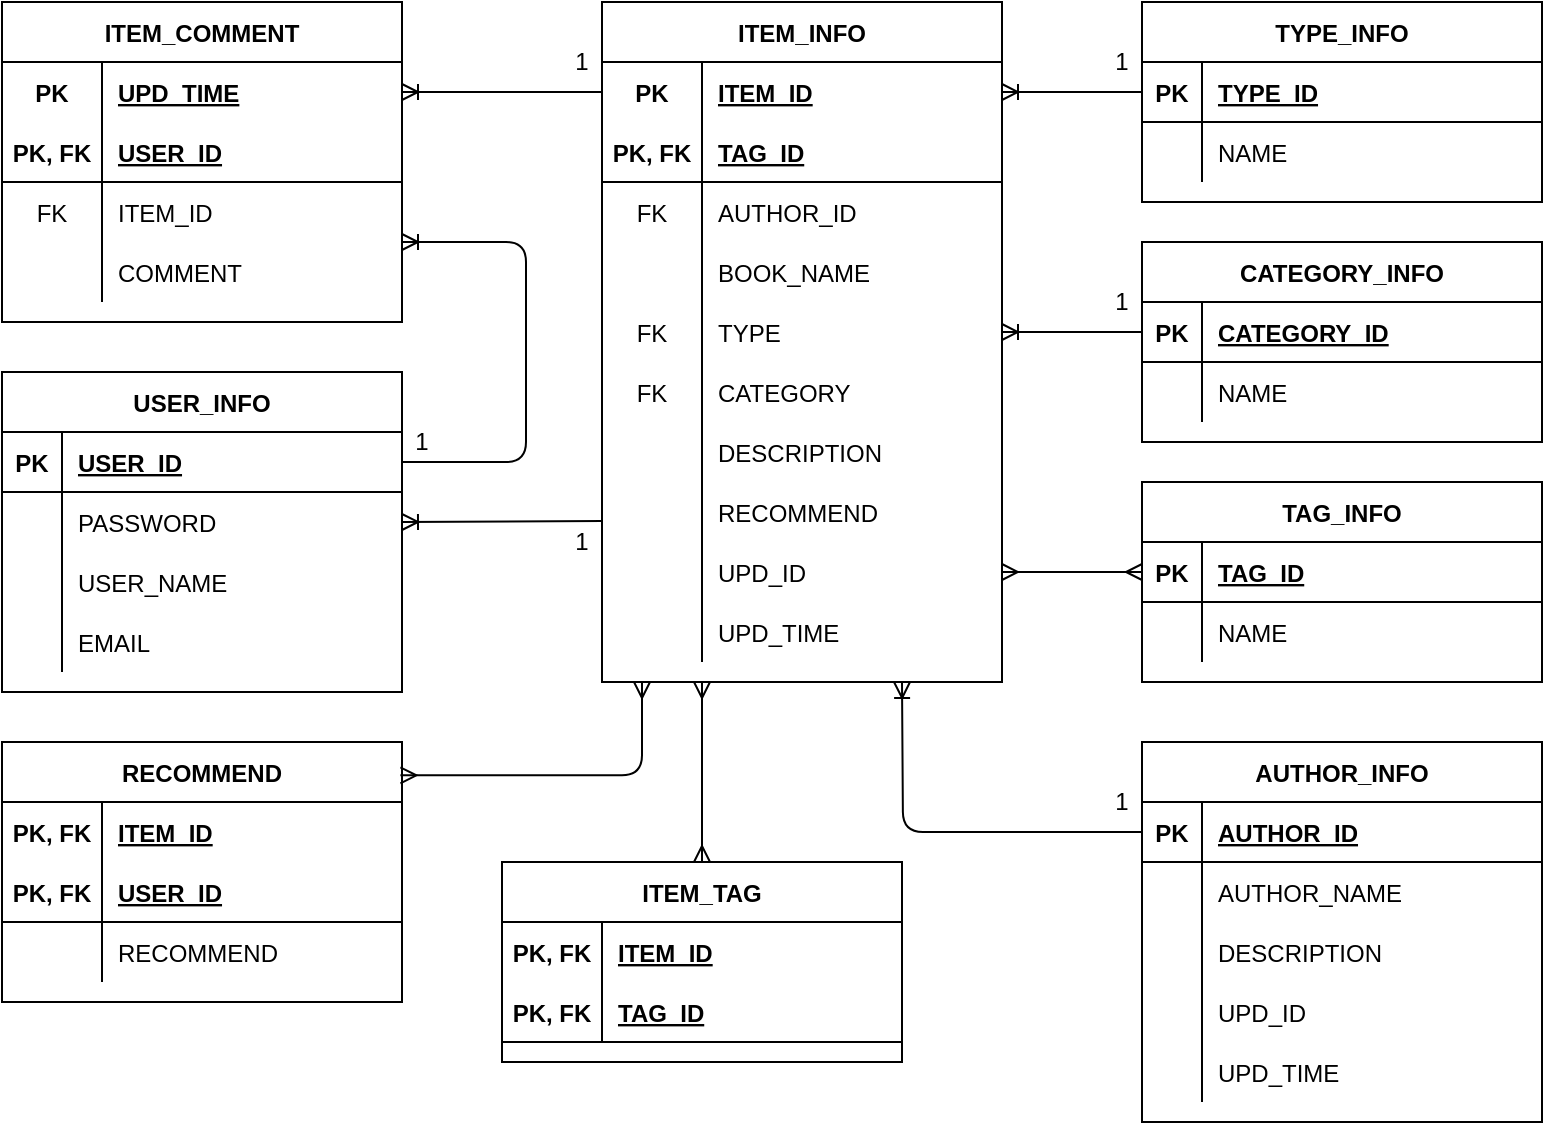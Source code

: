 <mxfile version="15.2.9" type="device"><diagram id="R2lEEEUBdFMjLlhIrx00" name="Page-1"><mxGraphModel dx="2005" dy="629" grid="1" gridSize="10" guides="1" tooltips="1" connect="1" arrows="1" fold="1" page="1" pageScale="1" pageWidth="827" pageHeight="583" math="0" shadow="0" extFonts="Permanent Marker^https://fonts.googleapis.com/css?family=Permanent+Marker"><root><mxCell id="0"/><mxCell id="1" parent="0"/><mxCell id="C-vyLk0tnHw3VtMMgP7b-2" value="AUTHOR_INFO" style="shape=table;startSize=30;container=1;collapsible=1;childLayout=tableLayout;fixedRows=1;rowLines=0;fontStyle=1;align=center;resizeLast=1;" parent="1" vertex="1"><mxGeometry x="-230" y="410" width="200" height="190" as="geometry"/></mxCell><mxCell id="C-vyLk0tnHw3VtMMgP7b-3" value="" style="shape=partialRectangle;collapsible=0;dropTarget=0;pointerEvents=0;fillColor=none;points=[[0,0.5],[1,0.5]];portConstraint=eastwest;top=0;left=0;right=0;bottom=1;" parent="C-vyLk0tnHw3VtMMgP7b-2" vertex="1"><mxGeometry y="30" width="200" height="30" as="geometry"/></mxCell><mxCell id="C-vyLk0tnHw3VtMMgP7b-4" value="PK" style="shape=partialRectangle;overflow=hidden;connectable=0;fillColor=none;top=0;left=0;bottom=0;right=0;fontStyle=1;" parent="C-vyLk0tnHw3VtMMgP7b-3" vertex="1"><mxGeometry width="30" height="30" as="geometry"><mxRectangle width="30" height="30" as="alternateBounds"/></mxGeometry></mxCell><mxCell id="C-vyLk0tnHw3VtMMgP7b-5" value="AUTHOR_ID" style="shape=partialRectangle;overflow=hidden;connectable=0;fillColor=none;top=0;left=0;bottom=0;right=0;align=left;spacingLeft=6;fontStyle=5;" parent="C-vyLk0tnHw3VtMMgP7b-3" vertex="1"><mxGeometry x="30" width="170" height="30" as="geometry"><mxRectangle width="170" height="30" as="alternateBounds"/></mxGeometry></mxCell><mxCell id="C-vyLk0tnHw3VtMMgP7b-6" value="" style="shape=partialRectangle;collapsible=0;dropTarget=0;pointerEvents=0;fillColor=none;points=[[0,0.5],[1,0.5]];portConstraint=eastwest;top=0;left=0;right=0;bottom=0;" parent="C-vyLk0tnHw3VtMMgP7b-2" vertex="1"><mxGeometry y="60" width="200" height="30" as="geometry"/></mxCell><mxCell id="C-vyLk0tnHw3VtMMgP7b-7" value="" style="shape=partialRectangle;overflow=hidden;connectable=0;fillColor=none;top=0;left=0;bottom=0;right=0;" parent="C-vyLk0tnHw3VtMMgP7b-6" vertex="1"><mxGeometry width="30" height="30" as="geometry"><mxRectangle width="30" height="30" as="alternateBounds"/></mxGeometry></mxCell><mxCell id="C-vyLk0tnHw3VtMMgP7b-8" value="AUTHOR_NAME" style="shape=partialRectangle;overflow=hidden;connectable=0;fillColor=none;top=0;left=0;bottom=0;right=0;align=left;spacingLeft=6;" parent="C-vyLk0tnHw3VtMMgP7b-6" vertex="1"><mxGeometry x="30" width="170" height="30" as="geometry"><mxRectangle width="170" height="30" as="alternateBounds"/></mxGeometry></mxCell><mxCell id="C-vyLk0tnHw3VtMMgP7b-9" value="" style="shape=partialRectangle;collapsible=0;dropTarget=0;pointerEvents=0;fillColor=none;points=[[0,0.5],[1,0.5]];portConstraint=eastwest;top=0;left=0;right=0;bottom=0;" parent="C-vyLk0tnHw3VtMMgP7b-2" vertex="1"><mxGeometry y="90" width="200" height="30" as="geometry"/></mxCell><mxCell id="C-vyLk0tnHw3VtMMgP7b-10" value="" style="shape=partialRectangle;overflow=hidden;connectable=0;fillColor=none;top=0;left=0;bottom=0;right=0;" parent="C-vyLk0tnHw3VtMMgP7b-9" vertex="1"><mxGeometry width="30" height="30" as="geometry"><mxRectangle width="30" height="30" as="alternateBounds"/></mxGeometry></mxCell><mxCell id="C-vyLk0tnHw3VtMMgP7b-11" value="DESCRIPTION" style="shape=partialRectangle;overflow=hidden;connectable=0;fillColor=none;top=0;left=0;bottom=0;right=0;align=left;spacingLeft=6;" parent="C-vyLk0tnHw3VtMMgP7b-9" vertex="1"><mxGeometry x="30" width="170" height="30" as="geometry"><mxRectangle width="170" height="30" as="alternateBounds"/></mxGeometry></mxCell><mxCell id="mTfB78y3xruUFNrAkFJa-68" style="shape=partialRectangle;collapsible=0;dropTarget=0;pointerEvents=0;fillColor=none;points=[[0,0.5],[1,0.5]];portConstraint=eastwest;top=0;left=0;right=0;bottom=0;" parent="C-vyLk0tnHw3VtMMgP7b-2" vertex="1"><mxGeometry y="120" width="200" height="30" as="geometry"/></mxCell><mxCell id="mTfB78y3xruUFNrAkFJa-69" style="shape=partialRectangle;overflow=hidden;connectable=0;fillColor=none;top=0;left=0;bottom=0;right=0;" parent="mTfB78y3xruUFNrAkFJa-68" vertex="1"><mxGeometry width="30" height="30" as="geometry"><mxRectangle width="30" height="30" as="alternateBounds"/></mxGeometry></mxCell><mxCell id="mTfB78y3xruUFNrAkFJa-70" value="UPD_ID" style="shape=partialRectangle;overflow=hidden;connectable=0;fillColor=none;top=0;left=0;bottom=0;right=0;align=left;spacingLeft=6;" parent="mTfB78y3xruUFNrAkFJa-68" vertex="1"><mxGeometry x="30" width="170" height="30" as="geometry"><mxRectangle width="170" height="30" as="alternateBounds"/></mxGeometry></mxCell><mxCell id="mTfB78y3xruUFNrAkFJa-71" style="shape=partialRectangle;collapsible=0;dropTarget=0;pointerEvents=0;fillColor=none;points=[[0,0.5],[1,0.5]];portConstraint=eastwest;top=0;left=0;right=0;bottom=0;" parent="C-vyLk0tnHw3VtMMgP7b-2" vertex="1"><mxGeometry y="150" width="200" height="30" as="geometry"/></mxCell><mxCell id="mTfB78y3xruUFNrAkFJa-72" style="shape=partialRectangle;overflow=hidden;connectable=0;fillColor=none;top=0;left=0;bottom=0;right=0;" parent="mTfB78y3xruUFNrAkFJa-71" vertex="1"><mxGeometry width="30" height="30" as="geometry"><mxRectangle width="30" height="30" as="alternateBounds"/></mxGeometry></mxCell><mxCell id="mTfB78y3xruUFNrAkFJa-73" value="UPD_TIME" style="shape=partialRectangle;overflow=hidden;connectable=0;fillColor=none;top=0;left=0;bottom=0;right=0;align=left;spacingLeft=6;" parent="mTfB78y3xruUFNrAkFJa-71" vertex="1"><mxGeometry x="30" width="170" height="30" as="geometry"><mxRectangle width="170" height="30" as="alternateBounds"/></mxGeometry></mxCell><mxCell id="C-vyLk0tnHw3VtMMgP7b-13" value="TAG_INFO" style="shape=table;startSize=30;container=1;collapsible=1;childLayout=tableLayout;fixedRows=1;rowLines=0;fontStyle=1;align=center;resizeLast=1;" parent="1" vertex="1"><mxGeometry x="-230" y="280" width="200" height="100" as="geometry"/></mxCell><mxCell id="C-vyLk0tnHw3VtMMgP7b-14" value="" style="shape=partialRectangle;collapsible=0;dropTarget=0;pointerEvents=0;fillColor=none;points=[[0,0.5],[1,0.5]];portConstraint=eastwest;top=0;left=0;right=0;bottom=1;" parent="C-vyLk0tnHw3VtMMgP7b-13" vertex="1"><mxGeometry y="30" width="200" height="30" as="geometry"/></mxCell><mxCell id="C-vyLk0tnHw3VtMMgP7b-15" value="PK" style="shape=partialRectangle;overflow=hidden;connectable=0;fillColor=none;top=0;left=0;bottom=0;right=0;fontStyle=1;" parent="C-vyLk0tnHw3VtMMgP7b-14" vertex="1"><mxGeometry width="30" height="30" as="geometry"><mxRectangle width="30" height="30" as="alternateBounds"/></mxGeometry></mxCell><mxCell id="C-vyLk0tnHw3VtMMgP7b-16" value="TAG_ID" style="shape=partialRectangle;overflow=hidden;connectable=0;fillColor=none;top=0;left=0;bottom=0;right=0;align=left;spacingLeft=6;fontStyle=5;" parent="C-vyLk0tnHw3VtMMgP7b-14" vertex="1"><mxGeometry x="30" width="170" height="30" as="geometry"><mxRectangle width="170" height="30" as="alternateBounds"/></mxGeometry></mxCell><mxCell id="C-vyLk0tnHw3VtMMgP7b-20" value="" style="shape=partialRectangle;collapsible=0;dropTarget=0;pointerEvents=0;fillColor=none;points=[[0,0.5],[1,0.5]];portConstraint=eastwest;top=0;left=0;right=0;bottom=0;" parent="C-vyLk0tnHw3VtMMgP7b-13" vertex="1"><mxGeometry y="60" width="200" height="30" as="geometry"/></mxCell><mxCell id="C-vyLk0tnHw3VtMMgP7b-21" value="" style="shape=partialRectangle;overflow=hidden;connectable=0;fillColor=none;top=0;left=0;bottom=0;right=0;" parent="C-vyLk0tnHw3VtMMgP7b-20" vertex="1"><mxGeometry width="30" height="30" as="geometry"><mxRectangle width="30" height="30" as="alternateBounds"/></mxGeometry></mxCell><mxCell id="C-vyLk0tnHw3VtMMgP7b-22" value="NAME" style="shape=partialRectangle;overflow=hidden;connectable=0;fillColor=none;top=0;left=0;bottom=0;right=0;align=left;spacingLeft=6;" parent="C-vyLk0tnHw3VtMMgP7b-20" vertex="1"><mxGeometry x="30" width="170" height="30" as="geometry"><mxRectangle width="170" height="30" as="alternateBounds"/></mxGeometry></mxCell><mxCell id="C-vyLk0tnHw3VtMMgP7b-23" value="ITEM_INFO" style="shape=table;startSize=30;container=1;collapsible=1;childLayout=tableLayout;fixedRows=1;rowLines=0;fontStyle=1;align=center;resizeLast=1;" parent="1" vertex="1"><mxGeometry x="-500" y="40" width="200" height="340" as="geometry"/></mxCell><mxCell id="mTfB78y3xruUFNrAkFJa-4" style="shape=partialRectangle;collapsible=0;dropTarget=0;pointerEvents=0;fillColor=none;points=[[0,0.5],[1,0.5]];portConstraint=eastwest;top=0;left=0;right=0;bottom=0;" parent="C-vyLk0tnHw3VtMMgP7b-23" vertex="1"><mxGeometry y="30" width="200" height="30" as="geometry"/></mxCell><mxCell id="mTfB78y3xruUFNrAkFJa-5" value="PK" style="shape=partialRectangle;overflow=hidden;connectable=0;fillColor=none;top=0;left=0;bottom=0;right=0;fontStyle=1" parent="mTfB78y3xruUFNrAkFJa-4" vertex="1"><mxGeometry width="50" height="30" as="geometry"/></mxCell><mxCell id="mTfB78y3xruUFNrAkFJa-6" value="ITEM_ID" style="shape=partialRectangle;overflow=hidden;connectable=0;fillColor=none;top=0;left=0;bottom=0;right=0;align=left;spacingLeft=6;fontStyle=5" parent="mTfB78y3xruUFNrAkFJa-4" vertex="1"><mxGeometry x="50" width="150" height="30" as="geometry"/></mxCell><mxCell id="C-vyLk0tnHw3VtMMgP7b-24" value="" style="shape=partialRectangle;collapsible=0;dropTarget=0;pointerEvents=0;fillColor=none;points=[[0,0.5],[1,0.5]];portConstraint=eastwest;top=0;left=0;right=0;bottom=1;" parent="C-vyLk0tnHw3VtMMgP7b-23" vertex="1"><mxGeometry y="60" width="200" height="30" as="geometry"/></mxCell><mxCell id="C-vyLk0tnHw3VtMMgP7b-25" value="PK, FK" style="shape=partialRectangle;overflow=hidden;connectable=0;fillColor=none;top=0;left=0;bottom=0;right=0;fontStyle=1;" parent="C-vyLk0tnHw3VtMMgP7b-24" vertex="1"><mxGeometry width="50" height="30" as="geometry"/></mxCell><mxCell id="C-vyLk0tnHw3VtMMgP7b-26" value="TAG_ID" style="shape=partialRectangle;overflow=hidden;connectable=0;fillColor=none;top=0;left=0;bottom=0;right=0;align=left;spacingLeft=6;fontStyle=5;" parent="C-vyLk0tnHw3VtMMgP7b-24" vertex="1"><mxGeometry x="50" width="150" height="30" as="geometry"/></mxCell><mxCell id="mTfB78y3xruUFNrAkFJa-1" style="shape=partialRectangle;collapsible=0;dropTarget=0;pointerEvents=0;fillColor=none;points=[[0,0.5],[1,0.5]];portConstraint=eastwest;top=0;left=0;right=0;bottom=0;" parent="C-vyLk0tnHw3VtMMgP7b-23" vertex="1"><mxGeometry y="90" width="200" height="30" as="geometry"/></mxCell><mxCell id="mTfB78y3xruUFNrAkFJa-2" value="FK" style="shape=partialRectangle;overflow=hidden;connectable=0;fillColor=none;top=0;left=0;bottom=0;right=0;" parent="mTfB78y3xruUFNrAkFJa-1" vertex="1"><mxGeometry width="50" height="30" as="geometry"/></mxCell><mxCell id="mTfB78y3xruUFNrAkFJa-3" value="AUTHOR_ID" style="shape=partialRectangle;overflow=hidden;connectable=0;fillColor=none;top=0;left=0;bottom=0;right=0;align=left;spacingLeft=6;" parent="mTfB78y3xruUFNrAkFJa-1" vertex="1"><mxGeometry x="50" width="150" height="30" as="geometry"/></mxCell><mxCell id="C-vyLk0tnHw3VtMMgP7b-27" value="" style="shape=partialRectangle;collapsible=0;dropTarget=0;pointerEvents=0;fillColor=none;points=[[0,0.5],[1,0.5]];portConstraint=eastwest;top=0;left=0;right=0;bottom=0;" parent="C-vyLk0tnHw3VtMMgP7b-23" vertex="1"><mxGeometry y="120" width="200" height="30" as="geometry"/></mxCell><mxCell id="C-vyLk0tnHw3VtMMgP7b-28" value="" style="shape=partialRectangle;overflow=hidden;connectable=0;fillColor=none;top=0;left=0;bottom=0;right=0;" parent="C-vyLk0tnHw3VtMMgP7b-27" vertex="1"><mxGeometry width="50" height="30" as="geometry"/></mxCell><mxCell id="C-vyLk0tnHw3VtMMgP7b-29" value="BOOK_NAME" style="shape=partialRectangle;overflow=hidden;connectable=0;fillColor=none;top=0;left=0;bottom=0;right=0;align=left;spacingLeft=6;" parent="C-vyLk0tnHw3VtMMgP7b-27" vertex="1"><mxGeometry x="50" width="150" height="30" as="geometry"/></mxCell><mxCell id="mTfB78y3xruUFNrAkFJa-52" style="shape=partialRectangle;collapsible=0;dropTarget=0;pointerEvents=0;fillColor=none;points=[[0,0.5],[1,0.5]];portConstraint=eastwest;top=0;left=0;right=0;bottom=0;" parent="C-vyLk0tnHw3VtMMgP7b-23" vertex="1"><mxGeometry y="150" width="200" height="30" as="geometry"/></mxCell><mxCell id="mTfB78y3xruUFNrAkFJa-53" value="FK" style="shape=partialRectangle;overflow=hidden;connectable=0;fillColor=none;top=0;left=0;bottom=0;right=0;" parent="mTfB78y3xruUFNrAkFJa-52" vertex="1"><mxGeometry width="50" height="30" as="geometry"/></mxCell><mxCell id="mTfB78y3xruUFNrAkFJa-54" value="TYPE" style="shape=partialRectangle;overflow=hidden;connectable=0;fillColor=none;top=0;left=0;bottom=0;right=0;align=left;spacingLeft=6;" parent="mTfB78y3xruUFNrAkFJa-52" vertex="1"><mxGeometry x="50" width="150" height="30" as="geometry"/></mxCell><mxCell id="mTfB78y3xruUFNrAkFJa-43" style="shape=partialRectangle;collapsible=0;dropTarget=0;pointerEvents=0;fillColor=none;points=[[0,0.5],[1,0.5]];portConstraint=eastwest;top=0;left=0;right=0;bottom=0;" parent="C-vyLk0tnHw3VtMMgP7b-23" vertex="1"><mxGeometry y="180" width="200" height="30" as="geometry"/></mxCell><mxCell id="mTfB78y3xruUFNrAkFJa-44" value="FK" style="shape=partialRectangle;overflow=hidden;connectable=0;fillColor=none;top=0;left=0;bottom=0;right=0;" parent="mTfB78y3xruUFNrAkFJa-43" vertex="1"><mxGeometry width="50" height="30" as="geometry"/></mxCell><mxCell id="mTfB78y3xruUFNrAkFJa-45" value="CATEGORY" style="shape=partialRectangle;overflow=hidden;connectable=0;fillColor=none;top=0;left=0;bottom=0;right=0;align=left;spacingLeft=6;" parent="mTfB78y3xruUFNrAkFJa-43" vertex="1"><mxGeometry x="50" width="150" height="30" as="geometry"/></mxCell><mxCell id="mTfB78y3xruUFNrAkFJa-49" style="shape=partialRectangle;collapsible=0;dropTarget=0;pointerEvents=0;fillColor=none;points=[[0,0.5],[1,0.5]];portConstraint=eastwest;top=0;left=0;right=0;bottom=0;" parent="C-vyLk0tnHw3VtMMgP7b-23" vertex="1"><mxGeometry y="210" width="200" height="30" as="geometry"/></mxCell><mxCell id="mTfB78y3xruUFNrAkFJa-50" style="shape=partialRectangle;overflow=hidden;connectable=0;fillColor=none;top=0;left=0;bottom=0;right=0;" parent="mTfB78y3xruUFNrAkFJa-49" vertex="1"><mxGeometry width="50" height="30" as="geometry"/></mxCell><mxCell id="mTfB78y3xruUFNrAkFJa-51" value="DESCRIPTION" style="shape=partialRectangle;overflow=hidden;connectable=0;fillColor=none;top=0;left=0;bottom=0;right=0;align=left;spacingLeft=6;" parent="mTfB78y3xruUFNrAkFJa-49" vertex="1"><mxGeometry x="50" width="150" height="30" as="geometry"/></mxCell><mxCell id="mTfB78y3xruUFNrAkFJa-65" style="shape=partialRectangle;collapsible=0;dropTarget=0;pointerEvents=0;fillColor=none;points=[[0,0.5],[1,0.5]];portConstraint=eastwest;top=0;left=0;right=0;bottom=0;" parent="C-vyLk0tnHw3VtMMgP7b-23" vertex="1"><mxGeometry y="240" width="200" height="30" as="geometry"/></mxCell><mxCell id="mTfB78y3xruUFNrAkFJa-66" style="shape=partialRectangle;overflow=hidden;connectable=0;fillColor=none;top=0;left=0;bottom=0;right=0;" parent="mTfB78y3xruUFNrAkFJa-65" vertex="1"><mxGeometry width="50" height="30" as="geometry"/></mxCell><mxCell id="mTfB78y3xruUFNrAkFJa-67" value="RECOMMEND" style="shape=partialRectangle;overflow=hidden;connectable=0;fillColor=none;top=0;left=0;bottom=0;right=0;align=left;spacingLeft=6;" parent="mTfB78y3xruUFNrAkFJa-65" vertex="1"><mxGeometry x="50" width="150" height="30" as="geometry"/></mxCell><mxCell id="mTfB78y3xruUFNrAkFJa-74" style="shape=partialRectangle;collapsible=0;dropTarget=0;pointerEvents=0;fillColor=none;points=[[0,0.5],[1,0.5]];portConstraint=eastwest;top=0;left=0;right=0;bottom=0;" parent="C-vyLk0tnHw3VtMMgP7b-23" vertex="1"><mxGeometry y="270" width="200" height="30" as="geometry"/></mxCell><mxCell id="mTfB78y3xruUFNrAkFJa-75" style="shape=partialRectangle;overflow=hidden;connectable=0;fillColor=none;top=0;left=0;bottom=0;right=0;" parent="mTfB78y3xruUFNrAkFJa-74" vertex="1"><mxGeometry width="50" height="30" as="geometry"/></mxCell><mxCell id="mTfB78y3xruUFNrAkFJa-76" value="UPD_ID" style="shape=partialRectangle;overflow=hidden;connectable=0;fillColor=none;top=0;left=0;bottom=0;right=0;align=left;spacingLeft=6;" parent="mTfB78y3xruUFNrAkFJa-74" vertex="1"><mxGeometry x="50" width="150" height="30" as="geometry"/></mxCell><mxCell id="mTfB78y3xruUFNrAkFJa-77" style="shape=partialRectangle;collapsible=0;dropTarget=0;pointerEvents=0;fillColor=none;points=[[0,0.5],[1,0.5]];portConstraint=eastwest;top=0;left=0;right=0;bottom=0;" parent="C-vyLk0tnHw3VtMMgP7b-23" vertex="1"><mxGeometry y="300" width="200" height="30" as="geometry"/></mxCell><mxCell id="mTfB78y3xruUFNrAkFJa-78" style="shape=partialRectangle;overflow=hidden;connectable=0;fillColor=none;top=0;left=0;bottom=0;right=0;" parent="mTfB78y3xruUFNrAkFJa-77" vertex="1"><mxGeometry width="50" height="30" as="geometry"/></mxCell><mxCell id="mTfB78y3xruUFNrAkFJa-79" value="UPD_TIME" style="shape=partialRectangle;overflow=hidden;connectable=0;fillColor=none;top=0;left=0;bottom=0;right=0;align=left;spacingLeft=6;" parent="mTfB78y3xruUFNrAkFJa-77" vertex="1"><mxGeometry x="50" width="150" height="30" as="geometry"/></mxCell><mxCell id="mTfB78y3xruUFNrAkFJa-7" value="ITEM_COMMENT" style="shape=table;startSize=30;container=1;collapsible=1;childLayout=tableLayout;fixedRows=1;rowLines=0;fontStyle=1;align=center;resizeLast=1;" parent="1" vertex="1"><mxGeometry x="-800" y="40" width="200" height="160" as="geometry"/></mxCell><mxCell id="mTfB78y3xruUFNrAkFJa-11" style="shape=partialRectangle;collapsible=0;dropTarget=0;pointerEvents=0;fillColor=none;points=[[0,0.5],[1,0.5]];portConstraint=eastwest;top=0;left=0;right=0;bottom=0;" parent="mTfB78y3xruUFNrAkFJa-7" vertex="1"><mxGeometry y="30" width="200" height="30" as="geometry"/></mxCell><mxCell id="mTfB78y3xruUFNrAkFJa-12" value="PK" style="shape=partialRectangle;overflow=hidden;connectable=0;fillColor=none;top=0;left=0;bottom=0;right=0;fontStyle=1" parent="mTfB78y3xruUFNrAkFJa-11" vertex="1"><mxGeometry width="50" height="30" as="geometry"/></mxCell><mxCell id="mTfB78y3xruUFNrAkFJa-13" value="UPD_TIME" style="shape=partialRectangle;overflow=hidden;connectable=0;fillColor=none;top=0;left=0;bottom=0;right=0;align=left;spacingLeft=6;fontStyle=5" parent="mTfB78y3xruUFNrAkFJa-11" vertex="1"><mxGeometry x="50" width="150" height="30" as="geometry"/></mxCell><mxCell id="mTfB78y3xruUFNrAkFJa-8" value="" style="shape=partialRectangle;collapsible=0;dropTarget=0;pointerEvents=0;fillColor=none;points=[[0,0.5],[1,0.5]];portConstraint=eastwest;top=0;left=0;right=0;bottom=1;" parent="mTfB78y3xruUFNrAkFJa-7" vertex="1"><mxGeometry y="60" width="200" height="30" as="geometry"/></mxCell><mxCell id="mTfB78y3xruUFNrAkFJa-9" value="PK, FK" style="shape=partialRectangle;overflow=hidden;connectable=0;fillColor=none;top=0;left=0;bottom=0;right=0;fontStyle=1;" parent="mTfB78y3xruUFNrAkFJa-8" vertex="1"><mxGeometry width="50" height="30" as="geometry"/></mxCell><mxCell id="mTfB78y3xruUFNrAkFJa-10" value="USER_ID" style="shape=partialRectangle;overflow=hidden;connectable=0;fillColor=none;top=0;left=0;bottom=0;right=0;align=left;spacingLeft=6;fontStyle=5;" parent="mTfB78y3xruUFNrAkFJa-8" vertex="1"><mxGeometry x="50" width="150" height="30" as="geometry"/></mxCell><mxCell id="mTfB78y3xruUFNrAkFJa-14" value="" style="shape=partialRectangle;collapsible=0;dropTarget=0;pointerEvents=0;fillColor=none;points=[[0,0.5],[1,0.5]];portConstraint=eastwest;top=0;left=0;right=0;bottom=0;" parent="mTfB78y3xruUFNrAkFJa-7" vertex="1"><mxGeometry y="90" width="200" height="30" as="geometry"/></mxCell><mxCell id="mTfB78y3xruUFNrAkFJa-15" value="FK" style="shape=partialRectangle;overflow=hidden;connectable=0;fillColor=none;top=0;left=0;bottom=0;right=0;" parent="mTfB78y3xruUFNrAkFJa-14" vertex="1"><mxGeometry width="50" height="30" as="geometry"/></mxCell><mxCell id="mTfB78y3xruUFNrAkFJa-16" value="ITEM_ID" style="shape=partialRectangle;overflow=hidden;connectable=0;fillColor=none;top=0;left=0;bottom=0;right=0;align=left;spacingLeft=6;" parent="mTfB78y3xruUFNrAkFJa-14" vertex="1"><mxGeometry x="50" width="150" height="30" as="geometry"/></mxCell><mxCell id="mTfB78y3xruUFNrAkFJa-17" style="shape=partialRectangle;collapsible=0;dropTarget=0;pointerEvents=0;fillColor=none;points=[[0,0.5],[1,0.5]];portConstraint=eastwest;top=0;left=0;right=0;bottom=0;" parent="mTfB78y3xruUFNrAkFJa-7" vertex="1"><mxGeometry y="120" width="200" height="30" as="geometry"/></mxCell><mxCell id="mTfB78y3xruUFNrAkFJa-18" style="shape=partialRectangle;overflow=hidden;connectable=0;fillColor=none;top=0;left=0;bottom=0;right=0;" parent="mTfB78y3xruUFNrAkFJa-17" vertex="1"><mxGeometry width="50" height="30" as="geometry"/></mxCell><mxCell id="mTfB78y3xruUFNrAkFJa-19" value="COMMENT" style="shape=partialRectangle;overflow=hidden;connectable=0;fillColor=none;top=0;left=0;bottom=0;right=0;align=left;spacingLeft=6;" parent="mTfB78y3xruUFNrAkFJa-17" vertex="1"><mxGeometry x="50" width="150" height="30" as="geometry"/></mxCell><mxCell id="mTfB78y3xruUFNrAkFJa-30" value="USER_INFO" style="shape=table;startSize=30;container=1;collapsible=1;childLayout=tableLayout;fixedRows=1;rowLines=0;fontStyle=1;align=center;resizeLast=1;" parent="1" vertex="1"><mxGeometry x="-800" y="225" width="200.0" height="160" as="geometry"/></mxCell><mxCell id="mTfB78y3xruUFNrAkFJa-31" value="" style="shape=partialRectangle;collapsible=0;dropTarget=0;pointerEvents=0;fillColor=none;points=[[0,0.5],[1,0.5]];portConstraint=eastwest;top=0;left=0;right=0;bottom=1;" parent="mTfB78y3xruUFNrAkFJa-30" vertex="1"><mxGeometry y="30" width="200.0" height="30" as="geometry"/></mxCell><mxCell id="mTfB78y3xruUFNrAkFJa-32" value="PK" style="shape=partialRectangle;overflow=hidden;connectable=0;fillColor=none;top=0;left=0;bottom=0;right=0;fontStyle=1;" parent="mTfB78y3xruUFNrAkFJa-31" vertex="1"><mxGeometry width="30" height="30" as="geometry"/></mxCell><mxCell id="mTfB78y3xruUFNrAkFJa-33" value="USER_ID" style="shape=partialRectangle;overflow=hidden;connectable=0;fillColor=none;top=0;left=0;bottom=0;right=0;align=left;spacingLeft=6;fontStyle=5;" parent="mTfB78y3xruUFNrAkFJa-31" vertex="1"><mxGeometry x="30" width="170.0" height="30" as="geometry"/></mxCell><mxCell id="kcVBaoiphU3VnjTuC6Q3-1" style="shape=partialRectangle;collapsible=0;dropTarget=0;pointerEvents=0;fillColor=none;points=[[0,0.5],[1,0.5]];portConstraint=eastwest;top=0;left=0;right=0;bottom=0;" parent="mTfB78y3xruUFNrAkFJa-30" vertex="1"><mxGeometry y="60" width="200.0" height="30" as="geometry"/></mxCell><mxCell id="kcVBaoiphU3VnjTuC6Q3-2" style="shape=partialRectangle;overflow=hidden;connectable=0;fillColor=none;top=0;left=0;bottom=0;right=0;" parent="kcVBaoiphU3VnjTuC6Q3-1" vertex="1"><mxGeometry width="30" height="30" as="geometry"/></mxCell><mxCell id="kcVBaoiphU3VnjTuC6Q3-3" value="PASSWORD" style="shape=partialRectangle;overflow=hidden;connectable=0;fillColor=none;top=0;left=0;bottom=0;right=0;align=left;spacingLeft=6;" parent="kcVBaoiphU3VnjTuC6Q3-1" vertex="1"><mxGeometry x="30" width="170.0" height="30" as="geometry"/></mxCell><mxCell id="mTfB78y3xruUFNrAkFJa-34" value="" style="shape=partialRectangle;collapsible=0;dropTarget=0;pointerEvents=0;fillColor=none;points=[[0,0.5],[1,0.5]];portConstraint=eastwest;top=0;left=0;right=0;bottom=0;" parent="mTfB78y3xruUFNrAkFJa-30" vertex="1"><mxGeometry y="90" width="200.0" height="30" as="geometry"/></mxCell><mxCell id="mTfB78y3xruUFNrAkFJa-35" value="" style="shape=partialRectangle;overflow=hidden;connectable=0;fillColor=none;top=0;left=0;bottom=0;right=0;" parent="mTfB78y3xruUFNrAkFJa-34" vertex="1"><mxGeometry width="30" height="30" as="geometry"/></mxCell><mxCell id="mTfB78y3xruUFNrAkFJa-36" value="USER_NAME" style="shape=partialRectangle;overflow=hidden;connectable=0;fillColor=none;top=0;left=0;bottom=0;right=0;align=left;spacingLeft=6;" parent="mTfB78y3xruUFNrAkFJa-34" vertex="1"><mxGeometry x="30" width="170.0" height="30" as="geometry"/></mxCell><mxCell id="mTfB78y3xruUFNrAkFJa-37" value="" style="shape=partialRectangle;collapsible=0;dropTarget=0;pointerEvents=0;fillColor=none;points=[[0,0.5],[1,0.5]];portConstraint=eastwest;top=0;left=0;right=0;bottom=0;" parent="mTfB78y3xruUFNrAkFJa-30" vertex="1"><mxGeometry y="120" width="200.0" height="30" as="geometry"/></mxCell><mxCell id="mTfB78y3xruUFNrAkFJa-38" value="" style="shape=partialRectangle;overflow=hidden;connectable=0;fillColor=none;top=0;left=0;bottom=0;right=0;" parent="mTfB78y3xruUFNrAkFJa-37" vertex="1"><mxGeometry width="30" height="30" as="geometry"/></mxCell><mxCell id="mTfB78y3xruUFNrAkFJa-39" value="EMAIL" style="shape=partialRectangle;overflow=hidden;connectable=0;fillColor=none;top=0;left=0;bottom=0;right=0;align=left;spacingLeft=6;" parent="mTfB78y3xruUFNrAkFJa-37" vertex="1"><mxGeometry x="30" width="170.0" height="30" as="geometry"/></mxCell><mxCell id="mTfB78y3xruUFNrAkFJa-55" value="TYPE_INFO" style="shape=table;startSize=30;container=1;collapsible=1;childLayout=tableLayout;fixedRows=1;rowLines=0;fontStyle=1;align=center;resizeLast=1;" parent="1" vertex="1"><mxGeometry x="-230" y="40" width="200.0" height="100" as="geometry"/></mxCell><mxCell id="mTfB78y3xruUFNrAkFJa-56" value="" style="shape=partialRectangle;collapsible=0;dropTarget=0;pointerEvents=0;fillColor=none;points=[[0,0.5],[1,0.5]];portConstraint=eastwest;top=0;left=0;right=0;bottom=1;" parent="mTfB78y3xruUFNrAkFJa-55" vertex="1"><mxGeometry y="30" width="200.0" height="30" as="geometry"/></mxCell><mxCell id="mTfB78y3xruUFNrAkFJa-57" value="PK" style="shape=partialRectangle;overflow=hidden;connectable=0;fillColor=none;top=0;left=0;bottom=0;right=0;fontStyle=1;" parent="mTfB78y3xruUFNrAkFJa-56" vertex="1"><mxGeometry width="30" height="30" as="geometry"><mxRectangle width="30" height="30" as="alternateBounds"/></mxGeometry></mxCell><mxCell id="mTfB78y3xruUFNrAkFJa-58" value="TYPE_ID" style="shape=partialRectangle;overflow=hidden;connectable=0;fillColor=none;top=0;left=0;bottom=0;right=0;align=left;spacingLeft=6;fontStyle=5;" parent="mTfB78y3xruUFNrAkFJa-56" vertex="1"><mxGeometry x="30" width="170.0" height="30" as="geometry"><mxRectangle width="170.0" height="30" as="alternateBounds"/></mxGeometry></mxCell><mxCell id="mTfB78y3xruUFNrAkFJa-59" value="" style="shape=partialRectangle;collapsible=0;dropTarget=0;pointerEvents=0;fillColor=none;points=[[0,0.5],[1,0.5]];portConstraint=eastwest;top=0;left=0;right=0;bottom=0;" parent="mTfB78y3xruUFNrAkFJa-55" vertex="1"><mxGeometry y="60" width="200.0" height="30" as="geometry"/></mxCell><mxCell id="mTfB78y3xruUFNrAkFJa-60" value="" style="shape=partialRectangle;overflow=hidden;connectable=0;fillColor=none;top=0;left=0;bottom=0;right=0;" parent="mTfB78y3xruUFNrAkFJa-59" vertex="1"><mxGeometry width="30" height="30" as="geometry"><mxRectangle width="30" height="30" as="alternateBounds"/></mxGeometry></mxCell><mxCell id="mTfB78y3xruUFNrAkFJa-61" value="NAME" style="shape=partialRectangle;overflow=hidden;connectable=0;fillColor=none;top=0;left=0;bottom=0;right=0;align=left;spacingLeft=6;" parent="mTfB78y3xruUFNrAkFJa-59" vertex="1"><mxGeometry x="30" width="170.0" height="30" as="geometry"><mxRectangle width="170.0" height="30" as="alternateBounds"/></mxGeometry></mxCell><mxCell id="mTfB78y3xruUFNrAkFJa-81" value="" style="fontSize=12;html=1;endArrow=ERoneToMany;exitX=0;exitY=0.5;exitDx=0;exitDy=0;entryX=1;entryY=0.5;entryDx=0;entryDy=0;" parent="1" source="mTfB78y3xruUFNrAkFJa-4" target="mTfB78y3xruUFNrAkFJa-11" edge="1"><mxGeometry width="100" height="100" relative="1" as="geometry"><mxPoint x="-280" y="240" as="sourcePoint"/><mxPoint x="-180" y="140" as="targetPoint"/></mxGeometry></mxCell><mxCell id="mTfB78y3xruUFNrAkFJa-82" value="1" style="text;html=1;strokeColor=none;fillColor=none;align=center;verticalAlign=middle;whiteSpace=wrap;rounded=0;" parent="1" vertex="1"><mxGeometry x="-530" y="60" width="40" height="20" as="geometry"/></mxCell><mxCell id="mTfB78y3xruUFNrAkFJa-96" value="1" style="text;html=1;strokeColor=none;fillColor=none;align=center;verticalAlign=middle;whiteSpace=wrap;rounded=0;" parent="1" vertex="1"><mxGeometry x="-260" y="60" width="40" height="20" as="geometry"/></mxCell><mxCell id="mTfB78y3xruUFNrAkFJa-103" value="1" style="text;html=1;strokeColor=none;fillColor=none;align=center;verticalAlign=middle;whiteSpace=wrap;rounded=0;" parent="1" vertex="1"><mxGeometry x="-260" y="180" width="40" height="20" as="geometry"/></mxCell><mxCell id="mTfB78y3xruUFNrAkFJa-105" value="1" style="text;html=1;strokeColor=none;fillColor=none;align=center;verticalAlign=middle;whiteSpace=wrap;rounded=0;" parent="1" vertex="1"><mxGeometry x="-530" y="300" width="40" height="20" as="geometry"/></mxCell><mxCell id="mTfB78y3xruUFNrAkFJa-106" value="" style="edgeStyle=elbowEdgeStyle;fontSize=12;html=1;endArrow=ERoneToMany;" parent="1" edge="1"><mxGeometry width="100" height="100" relative="1" as="geometry"><mxPoint x="-600" y="270" as="sourcePoint"/><mxPoint x="-600" y="160" as="targetPoint"/><Array as="points"><mxPoint x="-538" y="220"/></Array></mxGeometry></mxCell><mxCell id="mTfB78y3xruUFNrAkFJa-107" value="1" style="text;html=1;strokeColor=none;fillColor=none;align=center;verticalAlign=middle;whiteSpace=wrap;rounded=0;" parent="1" vertex="1"><mxGeometry x="-610" y="250" width="40" height="20" as="geometry"/></mxCell><mxCell id="9sXfGwDThpZRRCnWMSmT-2" value="CATEGORY_INFO" style="shape=table;startSize=30;container=1;collapsible=1;childLayout=tableLayout;fixedRows=1;rowLines=0;fontStyle=1;align=center;resizeLast=1;" parent="1" vertex="1"><mxGeometry x="-230" y="160" width="200" height="100" as="geometry"/></mxCell><mxCell id="9sXfGwDThpZRRCnWMSmT-3" value="" style="shape=partialRectangle;collapsible=0;dropTarget=0;pointerEvents=0;fillColor=none;points=[[0,0.5],[1,0.5]];portConstraint=eastwest;top=0;left=0;right=0;bottom=1;" parent="9sXfGwDThpZRRCnWMSmT-2" vertex="1"><mxGeometry y="30" width="200" height="30" as="geometry"/></mxCell><mxCell id="9sXfGwDThpZRRCnWMSmT-4" value="PK" style="shape=partialRectangle;overflow=hidden;connectable=0;fillColor=none;top=0;left=0;bottom=0;right=0;fontStyle=1;" parent="9sXfGwDThpZRRCnWMSmT-3" vertex="1"><mxGeometry width="30" height="30" as="geometry"><mxRectangle width="30" height="30" as="alternateBounds"/></mxGeometry></mxCell><mxCell id="9sXfGwDThpZRRCnWMSmT-5" value="CATEGORY_ID" style="shape=partialRectangle;overflow=hidden;connectable=0;fillColor=none;top=0;left=0;bottom=0;right=0;align=left;spacingLeft=6;fontStyle=5;" parent="9sXfGwDThpZRRCnWMSmT-3" vertex="1"><mxGeometry x="30" width="170" height="30" as="geometry"><mxRectangle width="170" height="30" as="alternateBounds"/></mxGeometry></mxCell><mxCell id="9sXfGwDThpZRRCnWMSmT-6" value="" style="shape=partialRectangle;collapsible=0;dropTarget=0;pointerEvents=0;fillColor=none;points=[[0,0.5],[1,0.5]];portConstraint=eastwest;top=0;left=0;right=0;bottom=0;" parent="9sXfGwDThpZRRCnWMSmT-2" vertex="1"><mxGeometry y="60" width="200" height="30" as="geometry"/></mxCell><mxCell id="9sXfGwDThpZRRCnWMSmT-7" value="" style="shape=partialRectangle;overflow=hidden;connectable=0;fillColor=none;top=0;left=0;bottom=0;right=0;" parent="9sXfGwDThpZRRCnWMSmT-6" vertex="1"><mxGeometry width="30" height="30" as="geometry"><mxRectangle width="30" height="30" as="alternateBounds"/></mxGeometry></mxCell><mxCell id="9sXfGwDThpZRRCnWMSmT-8" value="NAME" style="shape=partialRectangle;overflow=hidden;connectable=0;fillColor=none;top=0;left=0;bottom=0;right=0;align=left;spacingLeft=6;" parent="9sXfGwDThpZRRCnWMSmT-6" vertex="1"><mxGeometry x="30" width="170" height="30" as="geometry"><mxRectangle width="170" height="30" as="alternateBounds"/></mxGeometry></mxCell><mxCell id="kcVBaoiphU3VnjTuC6Q3-10" value="" style="fontSize=12;html=1;endArrow=ERoneToMany;exitX=0.001;exitY=0.652;exitDx=0;exitDy=0;entryX=1;entryY=0.5;entryDx=0;entryDy=0;exitPerimeter=0;" parent="1" source="mTfB78y3xruUFNrAkFJa-65" target="kcVBaoiphU3VnjTuC6Q3-1" edge="1"><mxGeometry width="100" height="100" relative="1" as="geometry"><mxPoint x="-510" y="380" as="sourcePoint"/><mxPoint x="-410" y="280" as="targetPoint"/></mxGeometry></mxCell><mxCell id="kcVBaoiphU3VnjTuC6Q3-11" value="RECOMMEND" style="shape=table;startSize=30;container=1;collapsible=1;childLayout=tableLayout;fixedRows=1;rowLines=0;fontStyle=1;align=center;resizeLast=1;" parent="1" vertex="1"><mxGeometry x="-800" y="410" width="200" height="130" as="geometry"/></mxCell><mxCell id="kcVBaoiphU3VnjTuC6Q3-15" value="" style="shape=partialRectangle;collapsible=0;dropTarget=0;pointerEvents=0;fillColor=none;points=[[0,0.5],[1,0.5]];portConstraint=eastwest;top=0;left=0;right=0;bottom=0;fontStyle=5" parent="kcVBaoiphU3VnjTuC6Q3-11" vertex="1"><mxGeometry y="30" width="200" height="30" as="geometry"/></mxCell><mxCell id="kcVBaoiphU3VnjTuC6Q3-16" value="PK, FK" style="shape=partialRectangle;overflow=hidden;connectable=0;fillColor=none;top=0;left=0;bottom=0;right=0;fontStyle=1" parent="kcVBaoiphU3VnjTuC6Q3-15" vertex="1"><mxGeometry width="50" height="30" as="geometry"><mxRectangle width="50" height="30" as="alternateBounds"/></mxGeometry></mxCell><mxCell id="kcVBaoiphU3VnjTuC6Q3-17" value="ITEM_ID" style="shape=partialRectangle;overflow=hidden;connectable=0;fillColor=none;top=0;left=0;bottom=0;right=0;align=left;spacingLeft=6;fontStyle=5" parent="kcVBaoiphU3VnjTuC6Q3-15" vertex="1"><mxGeometry x="50" width="150" height="30" as="geometry"><mxRectangle width="150" height="30" as="alternateBounds"/></mxGeometry></mxCell><mxCell id="kcVBaoiphU3VnjTuC6Q3-12" value="" style="shape=partialRectangle;collapsible=0;dropTarget=0;pointerEvents=0;fillColor=none;points=[[0,0.5],[1,0.5]];portConstraint=eastwest;top=0;left=0;right=0;bottom=1;" parent="kcVBaoiphU3VnjTuC6Q3-11" vertex="1"><mxGeometry y="60" width="200" height="30" as="geometry"/></mxCell><mxCell id="kcVBaoiphU3VnjTuC6Q3-13" value="PK, FK" style="shape=partialRectangle;overflow=hidden;connectable=0;fillColor=none;top=0;left=0;bottom=0;right=0;fontStyle=1;" parent="kcVBaoiphU3VnjTuC6Q3-12" vertex="1"><mxGeometry width="50" height="30" as="geometry"><mxRectangle width="50" height="30" as="alternateBounds"/></mxGeometry></mxCell><mxCell id="kcVBaoiphU3VnjTuC6Q3-14" value="USER_ID" style="shape=partialRectangle;overflow=hidden;connectable=0;fillColor=none;top=0;left=0;bottom=0;right=0;align=left;spacingLeft=6;fontStyle=5;" parent="kcVBaoiphU3VnjTuC6Q3-12" vertex="1"><mxGeometry x="50" width="150" height="30" as="geometry"><mxRectangle width="150" height="30" as="alternateBounds"/></mxGeometry></mxCell><mxCell id="kcVBaoiphU3VnjTuC6Q3-19" style="shape=partialRectangle;collapsible=0;dropTarget=0;pointerEvents=0;fillColor=none;points=[[0,0.5],[1,0.5]];portConstraint=eastwest;top=0;left=0;right=0;bottom=0;" parent="kcVBaoiphU3VnjTuC6Q3-11" vertex="1"><mxGeometry y="90" width="200" height="30" as="geometry"/></mxCell><mxCell id="kcVBaoiphU3VnjTuC6Q3-20" style="shape=partialRectangle;overflow=hidden;connectable=0;fillColor=none;top=0;left=0;bottom=0;right=0;" parent="kcVBaoiphU3VnjTuC6Q3-19" vertex="1"><mxGeometry width="50" height="30" as="geometry"><mxRectangle width="50" height="30" as="alternateBounds"/></mxGeometry></mxCell><mxCell id="kcVBaoiphU3VnjTuC6Q3-21" value="RECOMMEND" style="shape=partialRectangle;overflow=hidden;connectable=0;fillColor=none;top=0;left=0;bottom=0;right=0;align=left;spacingLeft=6;" parent="kcVBaoiphU3VnjTuC6Q3-19" vertex="1"><mxGeometry x="50" width="150" height="30" as="geometry"><mxRectangle width="150" height="30" as="alternateBounds"/></mxGeometry></mxCell><mxCell id="RAGCsKLFwfKywsB4da83-1" value="" style="fontSize=12;html=1;endArrow=ERoneToMany;exitX=0;exitY=0.5;exitDx=0;exitDy=0;entryX=1;entryY=0.5;entryDx=0;entryDy=0;" edge="1" parent="1" source="mTfB78y3xruUFNrAkFJa-56" target="mTfB78y3xruUFNrAkFJa-4"><mxGeometry width="100" height="100" relative="1" as="geometry"><mxPoint x="-489.8" y="309.56" as="sourcePoint"/><mxPoint x="-590.0" y="310" as="targetPoint"/></mxGeometry></mxCell><mxCell id="RAGCsKLFwfKywsB4da83-2" value="" style="fontSize=12;html=1;endArrow=ERoneToMany;exitX=0;exitY=0.5;exitDx=0;exitDy=0;entryX=1;entryY=0.5;entryDx=0;entryDy=0;" edge="1" parent="1" source="9sXfGwDThpZRRCnWMSmT-3" target="mTfB78y3xruUFNrAkFJa-52"><mxGeometry width="100" height="100" relative="1" as="geometry"><mxPoint x="-220" y="95" as="sourcePoint"/><mxPoint x="-290" y="95" as="targetPoint"/></mxGeometry></mxCell><mxCell id="RAGCsKLFwfKywsB4da83-3" value="" style="fontSize=12;html=1;endArrow=ERmany;startArrow=ERmany;entryX=0;entryY=0.5;entryDx=0;entryDy=0;" edge="1" parent="1" source="mTfB78y3xruUFNrAkFJa-74" target="C-vyLk0tnHw3VtMMgP7b-14"><mxGeometry width="100" height="100" relative="1" as="geometry"><mxPoint x="-450" y="430" as="sourcePoint"/><mxPoint x="-350" y="330" as="targetPoint"/></mxGeometry></mxCell><mxCell id="RAGCsKLFwfKywsB4da83-4" value="" style="edgeStyle=orthogonalEdgeStyle;fontSize=12;html=1;endArrow=ERoneToMany;exitX=0;exitY=0.5;exitDx=0;exitDy=0;" edge="1" parent="1" source="C-vyLk0tnHw3VtMMgP7b-3"><mxGeometry width="100" height="100" relative="1" as="geometry"><mxPoint x="-450" y="430" as="sourcePoint"/><mxPoint x="-350" y="380" as="targetPoint"/></mxGeometry></mxCell><mxCell id="RAGCsKLFwfKywsB4da83-5" value="1" style="text;html=1;strokeColor=none;fillColor=none;align=center;verticalAlign=middle;whiteSpace=wrap;rounded=0;" vertex="1" parent="1"><mxGeometry x="-260" y="430" width="40" height="20" as="geometry"/></mxCell><mxCell id="RAGCsKLFwfKywsB4da83-10" value="ITEM_TAG" style="shape=table;startSize=30;container=1;collapsible=1;childLayout=tableLayout;fixedRows=1;rowLines=0;fontStyle=1;align=center;resizeLast=1;" vertex="1" parent="1"><mxGeometry x="-550" y="470" width="200" height="100" as="geometry"/></mxCell><mxCell id="RAGCsKLFwfKywsB4da83-11" value="" style="shape=partialRectangle;collapsible=0;dropTarget=0;pointerEvents=0;fillColor=none;points=[[0,0.5],[1,0.5]];portConstraint=eastwest;top=0;left=0;right=0;bottom=0;fontStyle=5" vertex="1" parent="RAGCsKLFwfKywsB4da83-10"><mxGeometry y="30" width="200" height="30" as="geometry"/></mxCell><mxCell id="RAGCsKLFwfKywsB4da83-12" value="PK, FK" style="shape=partialRectangle;overflow=hidden;connectable=0;fillColor=none;top=0;left=0;bottom=0;right=0;fontStyle=1" vertex="1" parent="RAGCsKLFwfKywsB4da83-11"><mxGeometry width="50" height="30" as="geometry"><mxRectangle width="50" height="30" as="alternateBounds"/></mxGeometry></mxCell><mxCell id="RAGCsKLFwfKywsB4da83-13" value="ITEM_ID" style="shape=partialRectangle;overflow=hidden;connectable=0;fillColor=none;top=0;left=0;bottom=0;right=0;align=left;spacingLeft=6;fontStyle=5" vertex="1" parent="RAGCsKLFwfKywsB4da83-11"><mxGeometry x="50" width="150" height="30" as="geometry"><mxRectangle width="150" height="30" as="alternateBounds"/></mxGeometry></mxCell><mxCell id="RAGCsKLFwfKywsB4da83-14" value="" style="shape=partialRectangle;collapsible=0;dropTarget=0;pointerEvents=0;fillColor=none;points=[[0,0.5],[1,0.5]];portConstraint=eastwest;top=0;left=0;right=0;bottom=1;" vertex="1" parent="RAGCsKLFwfKywsB4da83-10"><mxGeometry y="60" width="200" height="30" as="geometry"/></mxCell><mxCell id="RAGCsKLFwfKywsB4da83-15" value="PK, FK" style="shape=partialRectangle;overflow=hidden;connectable=0;fillColor=none;top=0;left=0;bottom=0;right=0;fontStyle=1;" vertex="1" parent="RAGCsKLFwfKywsB4da83-14"><mxGeometry width="50" height="30" as="geometry"><mxRectangle width="50" height="30" as="alternateBounds"/></mxGeometry></mxCell><mxCell id="RAGCsKLFwfKywsB4da83-16" value="TAG_ID" style="shape=partialRectangle;overflow=hidden;connectable=0;fillColor=none;top=0;left=0;bottom=0;right=0;align=left;spacingLeft=6;fontStyle=5;" vertex="1" parent="RAGCsKLFwfKywsB4da83-14"><mxGeometry x="50" width="150" height="30" as="geometry"><mxRectangle width="150" height="30" as="alternateBounds"/></mxGeometry></mxCell><mxCell id="RAGCsKLFwfKywsB4da83-20" value="" style="fontSize=12;html=1;endArrow=ERmany;startArrow=ERmany;entryX=0.5;entryY=0;entryDx=0;entryDy=0;exitX=0.25;exitY=1;exitDx=0;exitDy=0;" edge="1" parent="1" source="C-vyLk0tnHw3VtMMgP7b-23" target="RAGCsKLFwfKywsB4da83-10"><mxGeometry width="100" height="100" relative="1" as="geometry"><mxPoint x="-440" y="380" as="sourcePoint"/><mxPoint x="-450" y="460" as="targetPoint"/></mxGeometry></mxCell><mxCell id="RAGCsKLFwfKywsB4da83-22" value="" style="fontSize=12;html=1;endArrow=ERmany;startArrow=ERmany;entryX=0.996;entryY=0.128;entryDx=0;entryDy=0;edgeStyle=orthogonalEdgeStyle;entryPerimeter=0;" edge="1" parent="1" target="kcVBaoiphU3VnjTuC6Q3-11"><mxGeometry width="100" height="100" relative="1" as="geometry"><mxPoint x="-480" y="380" as="sourcePoint"/><mxPoint x="-440" y="480" as="targetPoint"/><Array as="points"><mxPoint x="-480" y="427"/></Array></mxGeometry></mxCell></root></mxGraphModel></diagram></mxfile>